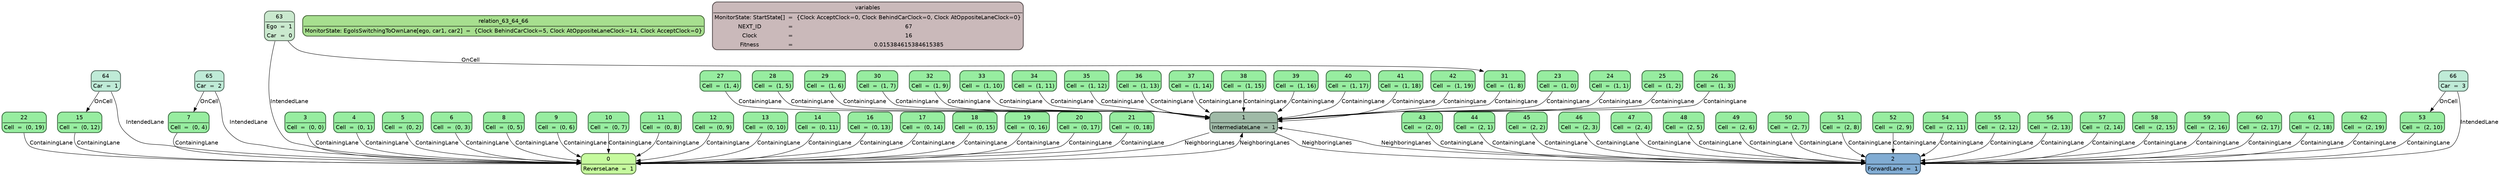 digraph model {
node [
	style="filled, rounded"
	shape=plain
	pencolor="#00000088"
	fontname="Helvetica"
]
edge [
	labeldistance=3
	fontname="Helvetica"
]
1 -> 0 [
	style=solid
	color=black
	fontcolor=black
	label="NeighboringLanes"]
0 -> 1 [
	style=solid
	color=black
	fontcolor=black
	label="NeighboringLanes"]
2 -> 1 [
	style=solid
	color=black
	fontcolor=black
	label="NeighboringLanes"]
1 -> 2 [
	style=solid
	color=black
	fontcolor=black
	label="NeighboringLanes"]
63 -> 0 [
	style=solid
	color=black
	fontcolor=black
	label="IntendedLane"]
64 -> 0 [
	style=solid
	color=black
	fontcolor=black
	label="IntendedLane"]
65 -> 0 [
	style=solid
	color=black
	fontcolor=black
	label="IntendedLane"]
66 -> 2 [
	style=solid
	color=black
	fontcolor=black
	label="IntendedLane"]
3 -> 0 [
	style=solid
	color=black
	fontcolor=black
	label="ContainingLane"]
4 -> 0 [
	style=solid
	color=black
	fontcolor=black
	label="ContainingLane"]
5 -> 0 [
	style=solid
	color=black
	fontcolor=black
	label="ContainingLane"]
6 -> 0 [
	style=solid
	color=black
	fontcolor=black
	label="ContainingLane"]
7 -> 0 [
	style=solid
	color=black
	fontcolor=black
	label="ContainingLane"]
8 -> 0 [
	style=solid
	color=black
	fontcolor=black
	label="ContainingLane"]
9 -> 0 [
	style=solid
	color=black
	fontcolor=black
	label="ContainingLane"]
10 -> 0 [
	style=solid
	color=black
	fontcolor=black
	label="ContainingLane"]
11 -> 0 [
	style=solid
	color=black
	fontcolor=black
	label="ContainingLane"]
12 -> 0 [
	style=solid
	color=black
	fontcolor=black
	label="ContainingLane"]
13 -> 0 [
	style=solid
	color=black
	fontcolor=black
	label="ContainingLane"]
14 -> 0 [
	style=solid
	color=black
	fontcolor=black
	label="ContainingLane"]
15 -> 0 [
	style=solid
	color=black
	fontcolor=black
	label="ContainingLane"]
16 -> 0 [
	style=solid
	color=black
	fontcolor=black
	label="ContainingLane"]
17 -> 0 [
	style=solid
	color=black
	fontcolor=black
	label="ContainingLane"]
18 -> 0 [
	style=solid
	color=black
	fontcolor=black
	label="ContainingLane"]
19 -> 0 [
	style=solid
	color=black
	fontcolor=black
	label="ContainingLane"]
20 -> 0 [
	style=solid
	color=black
	fontcolor=black
	label="ContainingLane"]
21 -> 0 [
	style=solid
	color=black
	fontcolor=black
	label="ContainingLane"]
22 -> 0 [
	style=solid
	color=black
	fontcolor=black
	label="ContainingLane"]
23 -> 1 [
	style=solid
	color=black
	fontcolor=black
	label="ContainingLane"]
24 -> 1 [
	style=solid
	color=black
	fontcolor=black
	label="ContainingLane"]
25 -> 1 [
	style=solid
	color=black
	fontcolor=black
	label="ContainingLane"]
26 -> 1 [
	style=solid
	color=black
	fontcolor=black
	label="ContainingLane"]
27 -> 1 [
	style=solid
	color=black
	fontcolor=black
	label="ContainingLane"]
28 -> 1 [
	style=solid
	color=black
	fontcolor=black
	label="ContainingLane"]
29 -> 1 [
	style=solid
	color=black
	fontcolor=black
	label="ContainingLane"]
30 -> 1 [
	style=solid
	color=black
	fontcolor=black
	label="ContainingLane"]
31 -> 1 [
	style=solid
	color=black
	fontcolor=black
	label="ContainingLane"]
32 -> 1 [
	style=solid
	color=black
	fontcolor=black
	label="ContainingLane"]
33 -> 1 [
	style=solid
	color=black
	fontcolor=black
	label="ContainingLane"]
34 -> 1 [
	style=solid
	color=black
	fontcolor=black
	label="ContainingLane"]
35 -> 1 [
	style=solid
	color=black
	fontcolor=black
	label="ContainingLane"]
36 -> 1 [
	style=solid
	color=black
	fontcolor=black
	label="ContainingLane"]
37 -> 1 [
	style=solid
	color=black
	fontcolor=black
	label="ContainingLane"]
38 -> 1 [
	style=solid
	color=black
	fontcolor=black
	label="ContainingLane"]
39 -> 1 [
	style=solid
	color=black
	fontcolor=black
	label="ContainingLane"]
40 -> 1 [
	style=solid
	color=black
	fontcolor=black
	label="ContainingLane"]
41 -> 1 [
	style=solid
	color=black
	fontcolor=black
	label="ContainingLane"]
42 -> 1 [
	style=solid
	color=black
	fontcolor=black
	label="ContainingLane"]
43 -> 2 [
	style=solid
	color=black
	fontcolor=black
	label="ContainingLane"]
44 -> 2 [
	style=solid
	color=black
	fontcolor=black
	label="ContainingLane"]
45 -> 2 [
	style=solid
	color=black
	fontcolor=black
	label="ContainingLane"]
46 -> 2 [
	style=solid
	color=black
	fontcolor=black
	label="ContainingLane"]
47 -> 2 [
	style=solid
	color=black
	fontcolor=black
	label="ContainingLane"]
48 -> 2 [
	style=solid
	color=black
	fontcolor=black
	label="ContainingLane"]
49 -> 2 [
	style=solid
	color=black
	fontcolor=black
	label="ContainingLane"]
50 -> 2 [
	style=solid
	color=black
	fontcolor=black
	label="ContainingLane"]
51 -> 2 [
	style=solid
	color=black
	fontcolor=black
	label="ContainingLane"]
52 -> 2 [
	style=solid
	color=black
	fontcolor=black
	label="ContainingLane"]
53 -> 2 [
	style=solid
	color=black
	fontcolor=black
	label="ContainingLane"]
54 -> 2 [
	style=solid
	color=black
	fontcolor=black
	label="ContainingLane"]
55 -> 2 [
	style=solid
	color=black
	fontcolor=black
	label="ContainingLane"]
56 -> 2 [
	style=solid
	color=black
	fontcolor=black
	label="ContainingLane"]
57 -> 2 [
	style=solid
	color=black
	fontcolor=black
	label="ContainingLane"]
58 -> 2 [
	style=solid
	color=black
	fontcolor=black
	label="ContainingLane"]
59 -> 2 [
	style=solid
	color=black
	fontcolor=black
	label="ContainingLane"]
60 -> 2 [
	style=solid
	color=black
	fontcolor=black
	label="ContainingLane"]
61 -> 2 [
	style=solid
	color=black
	fontcolor=black
	label="ContainingLane"]
62 -> 2 [
	style=solid
	color=black
	fontcolor=black
	label="ContainingLane"]
63 -> 31 [
	style=solid
	color=black
	fontcolor=black
	label="OnCell"]
64 -> 15 [
	style=solid
	color=black
	fontcolor=black
	label="OnCell"]
65 -> 7 [
	style=solid
	color=black
	fontcolor=black
	label="OnCell"]
66 -> 53 [
	style=solid
	color=black
	fontcolor=black
	label="OnCell"]
0 [
	fillcolor="#c6fa9e"
	label=<<TABLE CELLSPACING="0" BORDER="2" CELLBORDER="0" CELLPADDING="4" STYLE="ROUNDED">
		<TR><TD COLSPAN="3" BORDER="2" SIDES="B">0</TD></TR>
		<TR><TD><FONT COLOR="black">ReverseLane</FONT></TD><TD><FONT COLOR="black">=</FONT></TD><TD><FONT COLOR="black">1</FONT></TD></TR>
		</TABLE>>
]
1 [
	fillcolor="#9fbaa7"
	label=<<TABLE CELLSPACING="0" BORDER="2" CELLBORDER="0" CELLPADDING="4" STYLE="ROUNDED">
		<TR><TD COLSPAN="3" BORDER="2" SIDES="B">1</TD></TR>
		<TR><TD><FONT COLOR="black">IntermediateLane</FONT></TD><TD><FONT COLOR="black">=</FONT></TD><TD><FONT COLOR="black">1</FONT></TD></TR>
		</TABLE>>
]
2 [
	fillcolor="#81acd3"
	label=<<TABLE CELLSPACING="0" BORDER="2" CELLBORDER="0" CELLPADDING="4" STYLE="ROUNDED">
		<TR><TD COLSPAN="3" BORDER="2" SIDES="B">2</TD></TR>
		<TR><TD><FONT COLOR="black">ForwardLane</FONT></TD><TD><FONT COLOR="black">=</FONT></TD><TD><FONT COLOR="black">1</FONT></TD></TR>
		</TABLE>>
]
3 [
	fillcolor="#97eda0"
	label=<<TABLE CELLSPACING="0" BORDER="2" CELLBORDER="0" CELLPADDING="4" STYLE="ROUNDED">
		<TR><TD COLSPAN="3" BORDER="2" SIDES="B">3</TD></TR>
		<TR><TD><FONT COLOR="black">Cell</FONT></TD><TD><FONT COLOR="black">=</FONT></TD><TD><FONT COLOR="black">(0, 0)</FONT></TD></TR>
		</TABLE>>
]
4 [
	fillcolor="#97eda0"
	label=<<TABLE CELLSPACING="0" BORDER="2" CELLBORDER="0" CELLPADDING="4" STYLE="ROUNDED">
		<TR><TD COLSPAN="3" BORDER="2" SIDES="B">4</TD></TR>
		<TR><TD><FONT COLOR="black">Cell</FONT></TD><TD><FONT COLOR="black">=</FONT></TD><TD><FONT COLOR="black">(0, 1)</FONT></TD></TR>
		</TABLE>>
]
5 [
	fillcolor="#97eda0"
	label=<<TABLE CELLSPACING="0" BORDER="2" CELLBORDER="0" CELLPADDING="4" STYLE="ROUNDED">
		<TR><TD COLSPAN="3" BORDER="2" SIDES="B">5</TD></TR>
		<TR><TD><FONT COLOR="black">Cell</FONT></TD><TD><FONT COLOR="black">=</FONT></TD><TD><FONT COLOR="black">(0, 2)</FONT></TD></TR>
		</TABLE>>
]
6 [
	fillcolor="#97eda0"
	label=<<TABLE CELLSPACING="0" BORDER="2" CELLBORDER="0" CELLPADDING="4" STYLE="ROUNDED">
		<TR><TD COLSPAN="3" BORDER="2" SIDES="B">6</TD></TR>
		<TR><TD><FONT COLOR="black">Cell</FONT></TD><TD><FONT COLOR="black">=</FONT></TD><TD><FONT COLOR="black">(0, 3)</FONT></TD></TR>
		</TABLE>>
]
7 [
	fillcolor="#97eda0"
	label=<<TABLE CELLSPACING="0" BORDER="2" CELLBORDER="0" CELLPADDING="4" STYLE="ROUNDED">
		<TR><TD COLSPAN="3" BORDER="2" SIDES="B">7</TD></TR>
		<TR><TD><FONT COLOR="black">Cell</FONT></TD><TD><FONT COLOR="black">=</FONT></TD><TD><FONT COLOR="black">(0, 4)</FONT></TD></TR>
		</TABLE>>
]
8 [
	fillcolor="#97eda0"
	label=<<TABLE CELLSPACING="0" BORDER="2" CELLBORDER="0" CELLPADDING="4" STYLE="ROUNDED">
		<TR><TD COLSPAN="3" BORDER="2" SIDES="B">8</TD></TR>
		<TR><TD><FONT COLOR="black">Cell</FONT></TD><TD><FONT COLOR="black">=</FONT></TD><TD><FONT COLOR="black">(0, 5)</FONT></TD></TR>
		</TABLE>>
]
9 [
	fillcolor="#97eda0"
	label=<<TABLE CELLSPACING="0" BORDER="2" CELLBORDER="0" CELLPADDING="4" STYLE="ROUNDED">
		<TR><TD COLSPAN="3" BORDER="2" SIDES="B">9</TD></TR>
		<TR><TD><FONT COLOR="black">Cell</FONT></TD><TD><FONT COLOR="black">=</FONT></TD><TD><FONT COLOR="black">(0, 6)</FONT></TD></TR>
		</TABLE>>
]
10 [
	fillcolor="#97eda0"
	label=<<TABLE CELLSPACING="0" BORDER="2" CELLBORDER="0" CELLPADDING="4" STYLE="ROUNDED">
		<TR><TD COLSPAN="3" BORDER="2" SIDES="B">10</TD></TR>
		<TR><TD><FONT COLOR="black">Cell</FONT></TD><TD><FONT COLOR="black">=</FONT></TD><TD><FONT COLOR="black">(0, 7)</FONT></TD></TR>
		</TABLE>>
]
11 [
	fillcolor="#97eda0"
	label=<<TABLE CELLSPACING="0" BORDER="2" CELLBORDER="0" CELLPADDING="4" STYLE="ROUNDED">
		<TR><TD COLSPAN="3" BORDER="2" SIDES="B">11</TD></TR>
		<TR><TD><FONT COLOR="black">Cell</FONT></TD><TD><FONT COLOR="black">=</FONT></TD><TD><FONT COLOR="black">(0, 8)</FONT></TD></TR>
		</TABLE>>
]
12 [
	fillcolor="#97eda0"
	label=<<TABLE CELLSPACING="0" BORDER="2" CELLBORDER="0" CELLPADDING="4" STYLE="ROUNDED">
		<TR><TD COLSPAN="3" BORDER="2" SIDES="B">12</TD></TR>
		<TR><TD><FONT COLOR="black">Cell</FONT></TD><TD><FONT COLOR="black">=</FONT></TD><TD><FONT COLOR="black">(0, 9)</FONT></TD></TR>
		</TABLE>>
]
13 [
	fillcolor="#97eda0"
	label=<<TABLE CELLSPACING="0" BORDER="2" CELLBORDER="0" CELLPADDING="4" STYLE="ROUNDED">
		<TR><TD COLSPAN="3" BORDER="2" SIDES="B">13</TD></TR>
		<TR><TD><FONT COLOR="black">Cell</FONT></TD><TD><FONT COLOR="black">=</FONT></TD><TD><FONT COLOR="black">(0, 10)</FONT></TD></TR>
		</TABLE>>
]
14 [
	fillcolor="#97eda0"
	label=<<TABLE CELLSPACING="0" BORDER="2" CELLBORDER="0" CELLPADDING="4" STYLE="ROUNDED">
		<TR><TD COLSPAN="3" BORDER="2" SIDES="B">14</TD></TR>
		<TR><TD><FONT COLOR="black">Cell</FONT></TD><TD><FONT COLOR="black">=</FONT></TD><TD><FONT COLOR="black">(0, 11)</FONT></TD></TR>
		</TABLE>>
]
15 [
	fillcolor="#97eda0"
	label=<<TABLE CELLSPACING="0" BORDER="2" CELLBORDER="0" CELLPADDING="4" STYLE="ROUNDED">
		<TR><TD COLSPAN="3" BORDER="2" SIDES="B">15</TD></TR>
		<TR><TD><FONT COLOR="black">Cell</FONT></TD><TD><FONT COLOR="black">=</FONT></TD><TD><FONT COLOR="black">(0, 12)</FONT></TD></TR>
		</TABLE>>
]
16 [
	fillcolor="#97eda0"
	label=<<TABLE CELLSPACING="0" BORDER="2" CELLBORDER="0" CELLPADDING="4" STYLE="ROUNDED">
		<TR><TD COLSPAN="3" BORDER="2" SIDES="B">16</TD></TR>
		<TR><TD><FONT COLOR="black">Cell</FONT></TD><TD><FONT COLOR="black">=</FONT></TD><TD><FONT COLOR="black">(0, 13)</FONT></TD></TR>
		</TABLE>>
]
17 [
	fillcolor="#97eda0"
	label=<<TABLE CELLSPACING="0" BORDER="2" CELLBORDER="0" CELLPADDING="4" STYLE="ROUNDED">
		<TR><TD COLSPAN="3" BORDER="2" SIDES="B">17</TD></TR>
		<TR><TD><FONT COLOR="black">Cell</FONT></TD><TD><FONT COLOR="black">=</FONT></TD><TD><FONT COLOR="black">(0, 14)</FONT></TD></TR>
		</TABLE>>
]
18 [
	fillcolor="#97eda0"
	label=<<TABLE CELLSPACING="0" BORDER="2" CELLBORDER="0" CELLPADDING="4" STYLE="ROUNDED">
		<TR><TD COLSPAN="3" BORDER="2" SIDES="B">18</TD></TR>
		<TR><TD><FONT COLOR="black">Cell</FONT></TD><TD><FONT COLOR="black">=</FONT></TD><TD><FONT COLOR="black">(0, 15)</FONT></TD></TR>
		</TABLE>>
]
19 [
	fillcolor="#97eda0"
	label=<<TABLE CELLSPACING="0" BORDER="2" CELLBORDER="0" CELLPADDING="4" STYLE="ROUNDED">
		<TR><TD COLSPAN="3" BORDER="2" SIDES="B">19</TD></TR>
		<TR><TD><FONT COLOR="black">Cell</FONT></TD><TD><FONT COLOR="black">=</FONT></TD><TD><FONT COLOR="black">(0, 16)</FONT></TD></TR>
		</TABLE>>
]
20 [
	fillcolor="#97eda0"
	label=<<TABLE CELLSPACING="0" BORDER="2" CELLBORDER="0" CELLPADDING="4" STYLE="ROUNDED">
		<TR><TD COLSPAN="3" BORDER="2" SIDES="B">20</TD></TR>
		<TR><TD><FONT COLOR="black">Cell</FONT></TD><TD><FONT COLOR="black">=</FONT></TD><TD><FONT COLOR="black">(0, 17)</FONT></TD></TR>
		</TABLE>>
]
21 [
	fillcolor="#97eda0"
	label=<<TABLE CELLSPACING="0" BORDER="2" CELLBORDER="0" CELLPADDING="4" STYLE="ROUNDED">
		<TR><TD COLSPAN="3" BORDER="2" SIDES="B">21</TD></TR>
		<TR><TD><FONT COLOR="black">Cell</FONT></TD><TD><FONT COLOR="black">=</FONT></TD><TD><FONT COLOR="black">(0, 18)</FONT></TD></TR>
		</TABLE>>
]
22 [
	fillcolor="#97eda0"
	label=<<TABLE CELLSPACING="0" BORDER="2" CELLBORDER="0" CELLPADDING="4" STYLE="ROUNDED">
		<TR><TD COLSPAN="3" BORDER="2" SIDES="B">22</TD></TR>
		<TR><TD><FONT COLOR="black">Cell</FONT></TD><TD><FONT COLOR="black">=</FONT></TD><TD><FONT COLOR="black">(0, 19)</FONT></TD></TR>
		</TABLE>>
]
23 [
	fillcolor="#97eda0"
	label=<<TABLE CELLSPACING="0" BORDER="2" CELLBORDER="0" CELLPADDING="4" STYLE="ROUNDED">
		<TR><TD COLSPAN="3" BORDER="2" SIDES="B">23</TD></TR>
		<TR><TD><FONT COLOR="black">Cell</FONT></TD><TD><FONT COLOR="black">=</FONT></TD><TD><FONT COLOR="black">(1, 0)</FONT></TD></TR>
		</TABLE>>
]
24 [
	fillcolor="#97eda0"
	label=<<TABLE CELLSPACING="0" BORDER="2" CELLBORDER="0" CELLPADDING="4" STYLE="ROUNDED">
		<TR><TD COLSPAN="3" BORDER="2" SIDES="B">24</TD></TR>
		<TR><TD><FONT COLOR="black">Cell</FONT></TD><TD><FONT COLOR="black">=</FONT></TD><TD><FONT COLOR="black">(1, 1)</FONT></TD></TR>
		</TABLE>>
]
25 [
	fillcolor="#97eda0"
	label=<<TABLE CELLSPACING="0" BORDER="2" CELLBORDER="0" CELLPADDING="4" STYLE="ROUNDED">
		<TR><TD COLSPAN="3" BORDER="2" SIDES="B">25</TD></TR>
		<TR><TD><FONT COLOR="black">Cell</FONT></TD><TD><FONT COLOR="black">=</FONT></TD><TD><FONT COLOR="black">(1, 2)</FONT></TD></TR>
		</TABLE>>
]
26 [
	fillcolor="#97eda0"
	label=<<TABLE CELLSPACING="0" BORDER="2" CELLBORDER="0" CELLPADDING="4" STYLE="ROUNDED">
		<TR><TD COLSPAN="3" BORDER="2" SIDES="B">26</TD></TR>
		<TR><TD><FONT COLOR="black">Cell</FONT></TD><TD><FONT COLOR="black">=</FONT></TD><TD><FONT COLOR="black">(1, 3)</FONT></TD></TR>
		</TABLE>>
]
27 [
	fillcolor="#97eda0"
	label=<<TABLE CELLSPACING="0" BORDER="2" CELLBORDER="0" CELLPADDING="4" STYLE="ROUNDED">
		<TR><TD COLSPAN="3" BORDER="2" SIDES="B">27</TD></TR>
		<TR><TD><FONT COLOR="black">Cell</FONT></TD><TD><FONT COLOR="black">=</FONT></TD><TD><FONT COLOR="black">(1, 4)</FONT></TD></TR>
		</TABLE>>
]
28 [
	fillcolor="#97eda0"
	label=<<TABLE CELLSPACING="0" BORDER="2" CELLBORDER="0" CELLPADDING="4" STYLE="ROUNDED">
		<TR><TD COLSPAN="3" BORDER="2" SIDES="B">28</TD></TR>
		<TR><TD><FONT COLOR="black">Cell</FONT></TD><TD><FONT COLOR="black">=</FONT></TD><TD><FONT COLOR="black">(1, 5)</FONT></TD></TR>
		</TABLE>>
]
29 [
	fillcolor="#97eda0"
	label=<<TABLE CELLSPACING="0" BORDER="2" CELLBORDER="0" CELLPADDING="4" STYLE="ROUNDED">
		<TR><TD COLSPAN="3" BORDER="2" SIDES="B">29</TD></TR>
		<TR><TD><FONT COLOR="black">Cell</FONT></TD><TD><FONT COLOR="black">=</FONT></TD><TD><FONT COLOR="black">(1, 6)</FONT></TD></TR>
		</TABLE>>
]
30 [
	fillcolor="#97eda0"
	label=<<TABLE CELLSPACING="0" BORDER="2" CELLBORDER="0" CELLPADDING="4" STYLE="ROUNDED">
		<TR><TD COLSPAN="3" BORDER="2" SIDES="B">30</TD></TR>
		<TR><TD><FONT COLOR="black">Cell</FONT></TD><TD><FONT COLOR="black">=</FONT></TD><TD><FONT COLOR="black">(1, 7)</FONT></TD></TR>
		</TABLE>>
]
31 [
	fillcolor="#97eda0"
	label=<<TABLE CELLSPACING="0" BORDER="2" CELLBORDER="0" CELLPADDING="4" STYLE="ROUNDED">
		<TR><TD COLSPAN="3" BORDER="2" SIDES="B">31</TD></TR>
		<TR><TD><FONT COLOR="black">Cell</FONT></TD><TD><FONT COLOR="black">=</FONT></TD><TD><FONT COLOR="black">(1, 8)</FONT></TD></TR>
		</TABLE>>
]
32 [
	fillcolor="#97eda0"
	label=<<TABLE CELLSPACING="0" BORDER="2" CELLBORDER="0" CELLPADDING="4" STYLE="ROUNDED">
		<TR><TD COLSPAN="3" BORDER="2" SIDES="B">32</TD></TR>
		<TR><TD><FONT COLOR="black">Cell</FONT></TD><TD><FONT COLOR="black">=</FONT></TD><TD><FONT COLOR="black">(1, 9)</FONT></TD></TR>
		</TABLE>>
]
33 [
	fillcolor="#97eda0"
	label=<<TABLE CELLSPACING="0" BORDER="2" CELLBORDER="0" CELLPADDING="4" STYLE="ROUNDED">
		<TR><TD COLSPAN="3" BORDER="2" SIDES="B">33</TD></TR>
		<TR><TD><FONT COLOR="black">Cell</FONT></TD><TD><FONT COLOR="black">=</FONT></TD><TD><FONT COLOR="black">(1, 10)</FONT></TD></TR>
		</TABLE>>
]
34 [
	fillcolor="#97eda0"
	label=<<TABLE CELLSPACING="0" BORDER="2" CELLBORDER="0" CELLPADDING="4" STYLE="ROUNDED">
		<TR><TD COLSPAN="3" BORDER="2" SIDES="B">34</TD></TR>
		<TR><TD><FONT COLOR="black">Cell</FONT></TD><TD><FONT COLOR="black">=</FONT></TD><TD><FONT COLOR="black">(1, 11)</FONT></TD></TR>
		</TABLE>>
]
35 [
	fillcolor="#97eda0"
	label=<<TABLE CELLSPACING="0" BORDER="2" CELLBORDER="0" CELLPADDING="4" STYLE="ROUNDED">
		<TR><TD COLSPAN="3" BORDER="2" SIDES="B">35</TD></TR>
		<TR><TD><FONT COLOR="black">Cell</FONT></TD><TD><FONT COLOR="black">=</FONT></TD><TD><FONT COLOR="black">(1, 12)</FONT></TD></TR>
		</TABLE>>
]
36 [
	fillcolor="#97eda0"
	label=<<TABLE CELLSPACING="0" BORDER="2" CELLBORDER="0" CELLPADDING="4" STYLE="ROUNDED">
		<TR><TD COLSPAN="3" BORDER="2" SIDES="B">36</TD></TR>
		<TR><TD><FONT COLOR="black">Cell</FONT></TD><TD><FONT COLOR="black">=</FONT></TD><TD><FONT COLOR="black">(1, 13)</FONT></TD></TR>
		</TABLE>>
]
37 [
	fillcolor="#97eda0"
	label=<<TABLE CELLSPACING="0" BORDER="2" CELLBORDER="0" CELLPADDING="4" STYLE="ROUNDED">
		<TR><TD COLSPAN="3" BORDER="2" SIDES="B">37</TD></TR>
		<TR><TD><FONT COLOR="black">Cell</FONT></TD><TD><FONT COLOR="black">=</FONT></TD><TD><FONT COLOR="black">(1, 14)</FONT></TD></TR>
		</TABLE>>
]
38 [
	fillcolor="#97eda0"
	label=<<TABLE CELLSPACING="0" BORDER="2" CELLBORDER="0" CELLPADDING="4" STYLE="ROUNDED">
		<TR><TD COLSPAN="3" BORDER="2" SIDES="B">38</TD></TR>
		<TR><TD><FONT COLOR="black">Cell</FONT></TD><TD><FONT COLOR="black">=</FONT></TD><TD><FONT COLOR="black">(1, 15)</FONT></TD></TR>
		</TABLE>>
]
39 [
	fillcolor="#97eda0"
	label=<<TABLE CELLSPACING="0" BORDER="2" CELLBORDER="0" CELLPADDING="4" STYLE="ROUNDED">
		<TR><TD COLSPAN="3" BORDER="2" SIDES="B">39</TD></TR>
		<TR><TD><FONT COLOR="black">Cell</FONT></TD><TD><FONT COLOR="black">=</FONT></TD><TD><FONT COLOR="black">(1, 16)</FONT></TD></TR>
		</TABLE>>
]
40 [
	fillcolor="#97eda0"
	label=<<TABLE CELLSPACING="0" BORDER="2" CELLBORDER="0" CELLPADDING="4" STYLE="ROUNDED">
		<TR><TD COLSPAN="3" BORDER="2" SIDES="B">40</TD></TR>
		<TR><TD><FONT COLOR="black">Cell</FONT></TD><TD><FONT COLOR="black">=</FONT></TD><TD><FONT COLOR="black">(1, 17)</FONT></TD></TR>
		</TABLE>>
]
41 [
	fillcolor="#97eda0"
	label=<<TABLE CELLSPACING="0" BORDER="2" CELLBORDER="0" CELLPADDING="4" STYLE="ROUNDED">
		<TR><TD COLSPAN="3" BORDER="2" SIDES="B">41</TD></TR>
		<TR><TD><FONT COLOR="black">Cell</FONT></TD><TD><FONT COLOR="black">=</FONT></TD><TD><FONT COLOR="black">(1, 18)</FONT></TD></TR>
		</TABLE>>
]
42 [
	fillcolor="#97eda0"
	label=<<TABLE CELLSPACING="0" BORDER="2" CELLBORDER="0" CELLPADDING="4" STYLE="ROUNDED">
		<TR><TD COLSPAN="3" BORDER="2" SIDES="B">42</TD></TR>
		<TR><TD><FONT COLOR="black">Cell</FONT></TD><TD><FONT COLOR="black">=</FONT></TD><TD><FONT COLOR="black">(1, 19)</FONT></TD></TR>
		</TABLE>>
]
43 [
	fillcolor="#97eda0"
	label=<<TABLE CELLSPACING="0" BORDER="2" CELLBORDER="0" CELLPADDING="4" STYLE="ROUNDED">
		<TR><TD COLSPAN="3" BORDER="2" SIDES="B">43</TD></TR>
		<TR><TD><FONT COLOR="black">Cell</FONT></TD><TD><FONT COLOR="black">=</FONT></TD><TD><FONT COLOR="black">(2, 0)</FONT></TD></TR>
		</TABLE>>
]
44 [
	fillcolor="#97eda0"
	label=<<TABLE CELLSPACING="0" BORDER="2" CELLBORDER="0" CELLPADDING="4" STYLE="ROUNDED">
		<TR><TD COLSPAN="3" BORDER="2" SIDES="B">44</TD></TR>
		<TR><TD><FONT COLOR="black">Cell</FONT></TD><TD><FONT COLOR="black">=</FONT></TD><TD><FONT COLOR="black">(2, 1)</FONT></TD></TR>
		</TABLE>>
]
45 [
	fillcolor="#97eda0"
	label=<<TABLE CELLSPACING="0" BORDER="2" CELLBORDER="0" CELLPADDING="4" STYLE="ROUNDED">
		<TR><TD COLSPAN="3" BORDER="2" SIDES="B">45</TD></TR>
		<TR><TD><FONT COLOR="black">Cell</FONT></TD><TD><FONT COLOR="black">=</FONT></TD><TD><FONT COLOR="black">(2, 2)</FONT></TD></TR>
		</TABLE>>
]
46 [
	fillcolor="#97eda0"
	label=<<TABLE CELLSPACING="0" BORDER="2" CELLBORDER="0" CELLPADDING="4" STYLE="ROUNDED">
		<TR><TD COLSPAN="3" BORDER="2" SIDES="B">46</TD></TR>
		<TR><TD><FONT COLOR="black">Cell</FONT></TD><TD><FONT COLOR="black">=</FONT></TD><TD><FONT COLOR="black">(2, 3)</FONT></TD></TR>
		</TABLE>>
]
47 [
	fillcolor="#97eda0"
	label=<<TABLE CELLSPACING="0" BORDER="2" CELLBORDER="0" CELLPADDING="4" STYLE="ROUNDED">
		<TR><TD COLSPAN="3" BORDER="2" SIDES="B">47</TD></TR>
		<TR><TD><FONT COLOR="black">Cell</FONT></TD><TD><FONT COLOR="black">=</FONT></TD><TD><FONT COLOR="black">(2, 4)</FONT></TD></TR>
		</TABLE>>
]
48 [
	fillcolor="#97eda0"
	label=<<TABLE CELLSPACING="0" BORDER="2" CELLBORDER="0" CELLPADDING="4" STYLE="ROUNDED">
		<TR><TD COLSPAN="3" BORDER="2" SIDES="B">48</TD></TR>
		<TR><TD><FONT COLOR="black">Cell</FONT></TD><TD><FONT COLOR="black">=</FONT></TD><TD><FONT COLOR="black">(2, 5)</FONT></TD></TR>
		</TABLE>>
]
49 [
	fillcolor="#97eda0"
	label=<<TABLE CELLSPACING="0" BORDER="2" CELLBORDER="0" CELLPADDING="4" STYLE="ROUNDED">
		<TR><TD COLSPAN="3" BORDER="2" SIDES="B">49</TD></TR>
		<TR><TD><FONT COLOR="black">Cell</FONT></TD><TD><FONT COLOR="black">=</FONT></TD><TD><FONT COLOR="black">(2, 6)</FONT></TD></TR>
		</TABLE>>
]
50 [
	fillcolor="#97eda0"
	label=<<TABLE CELLSPACING="0" BORDER="2" CELLBORDER="0" CELLPADDING="4" STYLE="ROUNDED">
		<TR><TD COLSPAN="3" BORDER="2" SIDES="B">50</TD></TR>
		<TR><TD><FONT COLOR="black">Cell</FONT></TD><TD><FONT COLOR="black">=</FONT></TD><TD><FONT COLOR="black">(2, 7)</FONT></TD></TR>
		</TABLE>>
]
51 [
	fillcolor="#97eda0"
	label=<<TABLE CELLSPACING="0" BORDER="2" CELLBORDER="0" CELLPADDING="4" STYLE="ROUNDED">
		<TR><TD COLSPAN="3" BORDER="2" SIDES="B">51</TD></TR>
		<TR><TD><FONT COLOR="black">Cell</FONT></TD><TD><FONT COLOR="black">=</FONT></TD><TD><FONT COLOR="black">(2, 8)</FONT></TD></TR>
		</TABLE>>
]
52 [
	fillcolor="#97eda0"
	label=<<TABLE CELLSPACING="0" BORDER="2" CELLBORDER="0" CELLPADDING="4" STYLE="ROUNDED">
		<TR><TD COLSPAN="3" BORDER="2" SIDES="B">52</TD></TR>
		<TR><TD><FONT COLOR="black">Cell</FONT></TD><TD><FONT COLOR="black">=</FONT></TD><TD><FONT COLOR="black">(2, 9)</FONT></TD></TR>
		</TABLE>>
]
53 [
	fillcolor="#97eda0"
	label=<<TABLE CELLSPACING="0" BORDER="2" CELLBORDER="0" CELLPADDING="4" STYLE="ROUNDED">
		<TR><TD COLSPAN="3" BORDER="2" SIDES="B">53</TD></TR>
		<TR><TD><FONT COLOR="black">Cell</FONT></TD><TD><FONT COLOR="black">=</FONT></TD><TD><FONT COLOR="black">(2, 10)</FONT></TD></TR>
		</TABLE>>
]
54 [
	fillcolor="#97eda0"
	label=<<TABLE CELLSPACING="0" BORDER="2" CELLBORDER="0" CELLPADDING="4" STYLE="ROUNDED">
		<TR><TD COLSPAN="3" BORDER="2" SIDES="B">54</TD></TR>
		<TR><TD><FONT COLOR="black">Cell</FONT></TD><TD><FONT COLOR="black">=</FONT></TD><TD><FONT COLOR="black">(2, 11)</FONT></TD></TR>
		</TABLE>>
]
55 [
	fillcolor="#97eda0"
	label=<<TABLE CELLSPACING="0" BORDER="2" CELLBORDER="0" CELLPADDING="4" STYLE="ROUNDED">
		<TR><TD COLSPAN="3" BORDER="2" SIDES="B">55</TD></TR>
		<TR><TD><FONT COLOR="black">Cell</FONT></TD><TD><FONT COLOR="black">=</FONT></TD><TD><FONT COLOR="black">(2, 12)</FONT></TD></TR>
		</TABLE>>
]
56 [
	fillcolor="#97eda0"
	label=<<TABLE CELLSPACING="0" BORDER="2" CELLBORDER="0" CELLPADDING="4" STYLE="ROUNDED">
		<TR><TD COLSPAN="3" BORDER="2" SIDES="B">56</TD></TR>
		<TR><TD><FONT COLOR="black">Cell</FONT></TD><TD><FONT COLOR="black">=</FONT></TD><TD><FONT COLOR="black">(2, 13)</FONT></TD></TR>
		</TABLE>>
]
57 [
	fillcolor="#97eda0"
	label=<<TABLE CELLSPACING="0" BORDER="2" CELLBORDER="0" CELLPADDING="4" STYLE="ROUNDED">
		<TR><TD COLSPAN="3" BORDER="2" SIDES="B">57</TD></TR>
		<TR><TD><FONT COLOR="black">Cell</FONT></TD><TD><FONT COLOR="black">=</FONT></TD><TD><FONT COLOR="black">(2, 14)</FONT></TD></TR>
		</TABLE>>
]
58 [
	fillcolor="#97eda0"
	label=<<TABLE CELLSPACING="0" BORDER="2" CELLBORDER="0" CELLPADDING="4" STYLE="ROUNDED">
		<TR><TD COLSPAN="3" BORDER="2" SIDES="B">58</TD></TR>
		<TR><TD><FONT COLOR="black">Cell</FONT></TD><TD><FONT COLOR="black">=</FONT></TD><TD><FONT COLOR="black">(2, 15)</FONT></TD></TR>
		</TABLE>>
]
59 [
	fillcolor="#97eda0"
	label=<<TABLE CELLSPACING="0" BORDER="2" CELLBORDER="0" CELLPADDING="4" STYLE="ROUNDED">
		<TR><TD COLSPAN="3" BORDER="2" SIDES="B">59</TD></TR>
		<TR><TD><FONT COLOR="black">Cell</FONT></TD><TD><FONT COLOR="black">=</FONT></TD><TD><FONT COLOR="black">(2, 16)</FONT></TD></TR>
		</TABLE>>
]
60 [
	fillcolor="#97eda0"
	label=<<TABLE CELLSPACING="0" BORDER="2" CELLBORDER="0" CELLPADDING="4" STYLE="ROUNDED">
		<TR><TD COLSPAN="3" BORDER="2" SIDES="B">60</TD></TR>
		<TR><TD><FONT COLOR="black">Cell</FONT></TD><TD><FONT COLOR="black">=</FONT></TD><TD><FONT COLOR="black">(2, 17)</FONT></TD></TR>
		</TABLE>>
]
61 [
	fillcolor="#97eda0"
	label=<<TABLE CELLSPACING="0" BORDER="2" CELLBORDER="0" CELLPADDING="4" STYLE="ROUNDED">
		<TR><TD COLSPAN="3" BORDER="2" SIDES="B">61</TD></TR>
		<TR><TD><FONT COLOR="black">Cell</FONT></TD><TD><FONT COLOR="black">=</FONT></TD><TD><FONT COLOR="black">(2, 18)</FONT></TD></TR>
		</TABLE>>
]
62 [
	fillcolor="#97eda0"
	label=<<TABLE CELLSPACING="0" BORDER="2" CELLBORDER="0" CELLPADDING="4" STYLE="ROUNDED">
		<TR><TD COLSPAN="3" BORDER="2" SIDES="B">62</TD></TR>
		<TR><TD><FONT COLOR="black">Cell</FONT></TD><TD><FONT COLOR="black">=</FONT></TD><TD><FONT COLOR="black">(2, 19)</FONT></TD></TR>
		</TABLE>>
]
63 [
	fillcolor="#cae9ce"
	label=<<TABLE CELLSPACING="0" BORDER="2" CELLBORDER="0" CELLPADDING="4" STYLE="ROUNDED">
		<TR><TD COLSPAN="3" BORDER="2" SIDES="B">63</TD></TR>
		<TR><TD><FONT COLOR="black">Ego</FONT></TD><TD><FONT COLOR="black">=</FONT></TD><TD><FONT COLOR="black">1</FONT></TD></TR>
		<TR><TD><FONT COLOR="black">Car</FONT></TD><TD><FONT COLOR="black">=</FONT></TD><TD><FONT COLOR="black">0</FONT></TD></TR>
		</TABLE>>
]
64 [
	fillcolor="#bfebd7"
	label=<<TABLE CELLSPACING="0" BORDER="2" CELLBORDER="0" CELLPADDING="4" STYLE="ROUNDED">
		<TR><TD COLSPAN="3" BORDER="2" SIDES="B">64</TD></TR>
		<TR><TD><FONT COLOR="black">Car</FONT></TD><TD><FONT COLOR="black">=</FONT></TD><TD><FONT COLOR="black">1</FONT></TD></TR>
		</TABLE>>
]
65 [
	fillcolor="#bfebd7"
	label=<<TABLE CELLSPACING="0" BORDER="2" CELLBORDER="0" CELLPADDING="4" STYLE="ROUNDED">
		<TR><TD COLSPAN="3" BORDER="2" SIDES="B">65</TD></TR>
		<TR><TD><FONT COLOR="black">Car</FONT></TD><TD><FONT COLOR="black">=</FONT></TD><TD><FONT COLOR="black">2</FONT></TD></TR>
		</TABLE>>
]
66 [
	fillcolor="#bfebd7"
	label=<<TABLE CELLSPACING="0" BORDER="2" CELLBORDER="0" CELLPADDING="4" STYLE="ROUNDED">
		<TR><TD COLSPAN="3" BORDER="2" SIDES="B">66</TD></TR>
		<TR><TD><FONT COLOR="black">Car</FONT></TD><TD><FONT COLOR="black">=</FONT></TD><TD><FONT COLOR="black">3</FONT></TD></TR>
		</TABLE>>
]
relation_63_64_66 [
	fillcolor="#a7df8f"
	label=<<TABLE CELLSPACING="0" BORDER="2" CELLBORDER="0" CELLPADDING="4" STYLE="ROUNDED">
		<TR><TD COLSPAN="3" BORDER="2" SIDES="B">relation_63_64_66</TD></TR>
		<TR><TD><FONT COLOR="black">MonitorState: EgoIsSwitchingToOwnLane[ego, car1, car2]</FONT></TD><TD><FONT COLOR="black">=</FONT></TD><TD><FONT COLOR="black">{Clock BehindCarClock=5, Clock AtOppositeLaneClock=14, Clock AcceptClock=0}</FONT></TD></TR>
		</TABLE>>
]
variables [
	fillcolor="#cab9ba"
	label=<<TABLE CELLSPACING="0" BORDER="2" CELLBORDER="0" CELLPADDING="4" STYLE="ROUNDED">
		<TR><TD COLSPAN="3" BORDER="2" SIDES="B">variables</TD></TR>
		<TR><TD><FONT COLOR="black">MonitorState: StartState[]</FONT></TD><TD><FONT COLOR="black">=</FONT></TD><TD><FONT COLOR="black">{Clock AcceptClock=0, Clock BehindCarClock=0, Clock AtOppositeLaneClock=0}</FONT></TD></TR>
		<TR><TD><FONT COLOR="black">NEXT_ID</FONT></TD><TD><FONT COLOR="black">=</FONT></TD><TD><FONT COLOR="black">67</FONT></TD></TR>
		<TR><TD><FONT COLOR="black">Clock</FONT></TD><TD><FONT COLOR="black">=</FONT></TD><TD><FONT COLOR="black">16</FONT></TD></TR>
		<TR><TD><FONT COLOR="black">Fitness</FONT></TD><TD><FONT COLOR="black">=</FONT></TD><TD><FONT COLOR="black">0.015384615384615385</FONT></TD></TR>
		</TABLE>>
]
}